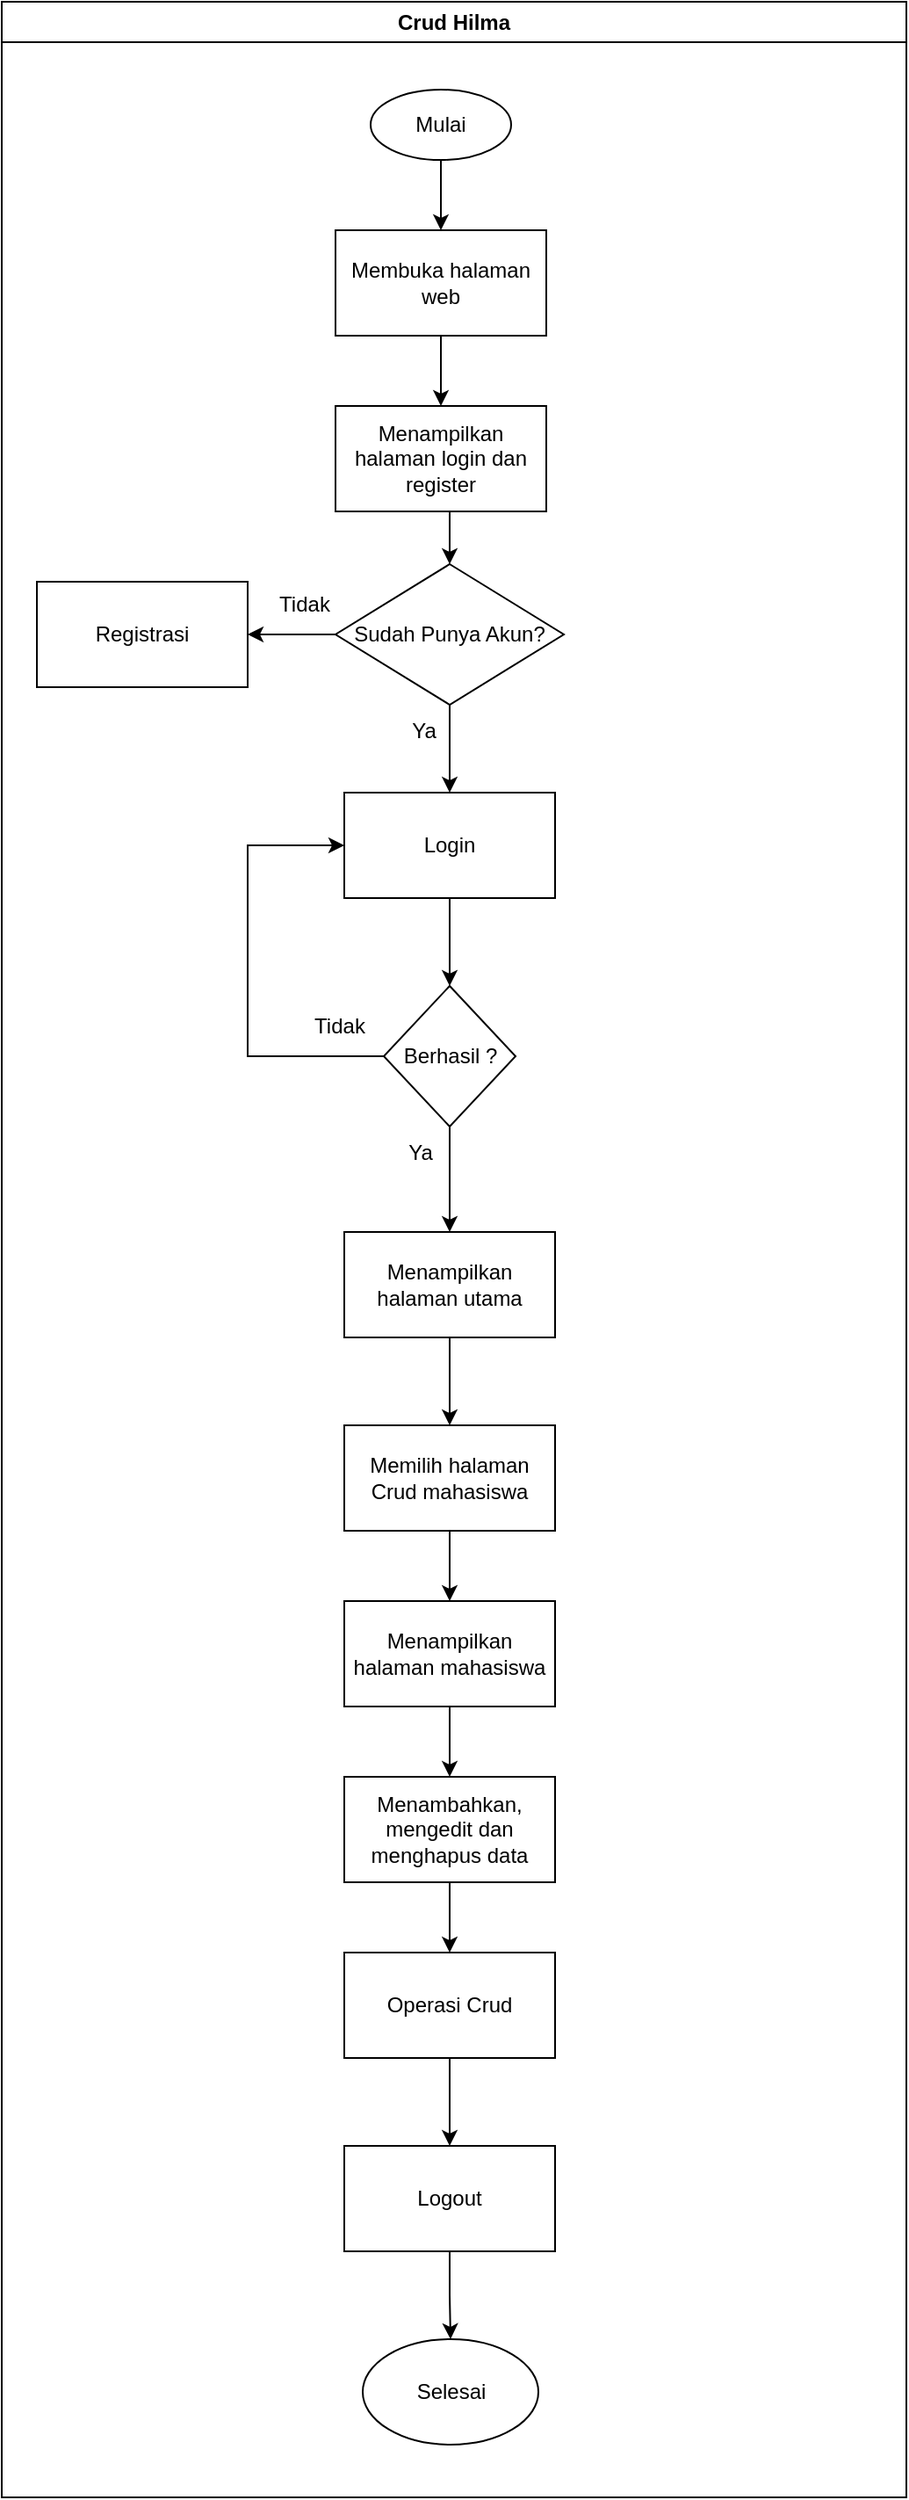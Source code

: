 <mxfile version="24.7.17">
  <diagram name="Page-1" id="yxEvMOG5IdcBQgZyu1uB">
    <mxGraphModel dx="1114" dy="709" grid="1" gridSize="10" guides="1" tooltips="1" connect="1" arrows="1" fold="1" page="1" pageScale="1" pageWidth="850" pageHeight="1100" math="0" shadow="0">
      <root>
        <mxCell id="0" />
        <mxCell id="1" parent="0" />
        <mxCell id="vLctxdubMTmpN6FHkEXN-1" value="Crud Hilma" style="swimlane;whiteSpace=wrap;html=1;" vertex="1" parent="1">
          <mxGeometry x="18" y="30" width="515" height="1420" as="geometry" />
        </mxCell>
        <mxCell id="vLctxdubMTmpN6FHkEXN-4" style="edgeStyle=orthogonalEdgeStyle;rounded=0;orthogonalLoop=1;jettySize=auto;html=1;exitX=0.5;exitY=1;exitDx=0;exitDy=0;exitPerimeter=0;entryX=0.5;entryY=0;entryDx=0;entryDy=0;" edge="1" parent="vLctxdubMTmpN6FHkEXN-1" source="vLctxdubMTmpN6FHkEXN-2" target="vLctxdubMTmpN6FHkEXN-3">
          <mxGeometry relative="1" as="geometry" />
        </mxCell>
        <mxCell id="vLctxdubMTmpN6FHkEXN-2" value="Mulai" style="strokeWidth=1;html=1;shape=mxgraph.flowchart.start_1;whiteSpace=wrap;" vertex="1" parent="vLctxdubMTmpN6FHkEXN-1">
          <mxGeometry x="210" y="50" width="80" height="40" as="geometry" />
        </mxCell>
        <mxCell id="vLctxdubMTmpN6FHkEXN-7" style="edgeStyle=orthogonalEdgeStyle;rounded=0;orthogonalLoop=1;jettySize=auto;html=1;exitX=0.5;exitY=1;exitDx=0;exitDy=0;entryX=0.5;entryY=0;entryDx=0;entryDy=0;" edge="1" parent="vLctxdubMTmpN6FHkEXN-1" source="vLctxdubMTmpN6FHkEXN-3" target="vLctxdubMTmpN6FHkEXN-5">
          <mxGeometry relative="1" as="geometry" />
        </mxCell>
        <mxCell id="vLctxdubMTmpN6FHkEXN-3" value="Membuka halaman web" style="rounded=0;whiteSpace=wrap;html=1;" vertex="1" parent="vLctxdubMTmpN6FHkEXN-1">
          <mxGeometry x="190" y="130" width="120" height="60" as="geometry" />
        </mxCell>
        <mxCell id="vLctxdubMTmpN6FHkEXN-5" value="Menampilkan halaman login dan register" style="rounded=0;whiteSpace=wrap;html=1;" vertex="1" parent="vLctxdubMTmpN6FHkEXN-1">
          <mxGeometry x="190" y="230" width="120" height="60" as="geometry" />
        </mxCell>
        <mxCell id="vLctxdubMTmpN6FHkEXN-6" value="Login" style="rounded=0;whiteSpace=wrap;html=1;" vertex="1" parent="vLctxdubMTmpN6FHkEXN-1">
          <mxGeometry x="195" y="450" width="120" height="60" as="geometry" />
        </mxCell>
        <mxCell id="vLctxdubMTmpN6FHkEXN-15" style="edgeStyle=orthogonalEdgeStyle;rounded=0;orthogonalLoop=1;jettySize=auto;html=1;exitX=0.5;exitY=1;exitDx=0;exitDy=0;exitPerimeter=0;entryX=0.5;entryY=0;entryDx=0;entryDy=0;" edge="1" parent="vLctxdubMTmpN6FHkEXN-1" source="vLctxdubMTmpN6FHkEXN-8" target="vLctxdubMTmpN6FHkEXN-6">
          <mxGeometry relative="1" as="geometry" />
        </mxCell>
        <mxCell id="vLctxdubMTmpN6FHkEXN-19" style="edgeStyle=orthogonalEdgeStyle;rounded=0;orthogonalLoop=1;jettySize=auto;html=1;exitX=0;exitY=0.5;exitDx=0;exitDy=0;exitPerimeter=0;entryX=1;entryY=0.5;entryDx=0;entryDy=0;" edge="1" parent="vLctxdubMTmpN6FHkEXN-1" source="vLctxdubMTmpN6FHkEXN-8" target="vLctxdubMTmpN6FHkEXN-18">
          <mxGeometry relative="1" as="geometry" />
        </mxCell>
        <mxCell id="vLctxdubMTmpN6FHkEXN-8" value="Sudah Punya Akun?" style="strokeWidth=1;html=1;shape=mxgraph.flowchart.decision;whiteSpace=wrap;" vertex="1" parent="vLctxdubMTmpN6FHkEXN-1">
          <mxGeometry x="190" y="320" width="130" height="80" as="geometry" />
        </mxCell>
        <mxCell id="vLctxdubMTmpN6FHkEXN-9" style="edgeStyle=orthogonalEdgeStyle;rounded=0;orthogonalLoop=1;jettySize=auto;html=1;exitX=0.5;exitY=1;exitDx=0;exitDy=0;entryX=0.5;entryY=0;entryDx=0;entryDy=0;entryPerimeter=0;" edge="1" parent="vLctxdubMTmpN6FHkEXN-1" source="vLctxdubMTmpN6FHkEXN-5" target="vLctxdubMTmpN6FHkEXN-8">
          <mxGeometry relative="1" as="geometry" />
        </mxCell>
        <mxCell id="vLctxdubMTmpN6FHkEXN-16" value="Ya" style="text;html=1;align=center;verticalAlign=middle;resizable=0;points=[];autosize=1;strokeColor=none;fillColor=none;" vertex="1" parent="vLctxdubMTmpN6FHkEXN-1">
          <mxGeometry x="220" y="400" width="40" height="30" as="geometry" />
        </mxCell>
        <mxCell id="vLctxdubMTmpN6FHkEXN-18" value="Registrasi" style="rounded=0;whiteSpace=wrap;html=1;" vertex="1" parent="vLctxdubMTmpN6FHkEXN-1">
          <mxGeometry x="20" y="330" width="120" height="60" as="geometry" />
        </mxCell>
        <mxCell id="vLctxdubMTmpN6FHkEXN-25" style="edgeStyle=orthogonalEdgeStyle;rounded=0;orthogonalLoop=1;jettySize=auto;html=1;exitX=0.5;exitY=1;exitDx=0;exitDy=0;exitPerimeter=0;" edge="1" parent="vLctxdubMTmpN6FHkEXN-1" source="vLctxdubMTmpN6FHkEXN-21" target="vLctxdubMTmpN6FHkEXN-24">
          <mxGeometry relative="1" as="geometry" />
        </mxCell>
        <mxCell id="vLctxdubMTmpN6FHkEXN-26" style="edgeStyle=orthogonalEdgeStyle;rounded=0;orthogonalLoop=1;jettySize=auto;html=1;exitX=0;exitY=0.5;exitDx=0;exitDy=0;exitPerimeter=0;entryX=0;entryY=0.5;entryDx=0;entryDy=0;" edge="1" parent="vLctxdubMTmpN6FHkEXN-1" source="vLctxdubMTmpN6FHkEXN-21" target="vLctxdubMTmpN6FHkEXN-6">
          <mxGeometry relative="1" as="geometry">
            <Array as="points">
              <mxPoint x="140" y="600" />
              <mxPoint x="140" y="480" />
            </Array>
          </mxGeometry>
        </mxCell>
        <mxCell id="vLctxdubMTmpN6FHkEXN-21" value="Berhasil ?" style="strokeWidth=1;html=1;shape=mxgraph.flowchart.decision;whiteSpace=wrap;" vertex="1" parent="vLctxdubMTmpN6FHkEXN-1">
          <mxGeometry x="217.5" y="560" width="75" height="80" as="geometry" />
        </mxCell>
        <mxCell id="vLctxdubMTmpN6FHkEXN-22" style="edgeStyle=orthogonalEdgeStyle;rounded=0;orthogonalLoop=1;jettySize=auto;html=1;exitX=0.5;exitY=1;exitDx=0;exitDy=0;entryX=0.5;entryY=0;entryDx=0;entryDy=0;entryPerimeter=0;" edge="1" parent="vLctxdubMTmpN6FHkEXN-1" source="vLctxdubMTmpN6FHkEXN-6" target="vLctxdubMTmpN6FHkEXN-21">
          <mxGeometry relative="1" as="geometry" />
        </mxCell>
        <mxCell id="vLctxdubMTmpN6FHkEXN-33" style="edgeStyle=orthogonalEdgeStyle;rounded=0;orthogonalLoop=1;jettySize=auto;html=1;exitX=0.5;exitY=1;exitDx=0;exitDy=0;entryX=0.5;entryY=0;entryDx=0;entryDy=0;" edge="1" parent="vLctxdubMTmpN6FHkEXN-1" source="vLctxdubMTmpN6FHkEXN-24" target="vLctxdubMTmpN6FHkEXN-34">
          <mxGeometry relative="1" as="geometry">
            <mxPoint x="255" y="800" as="targetPoint" />
          </mxGeometry>
        </mxCell>
        <mxCell id="vLctxdubMTmpN6FHkEXN-24" value="Menampilkan halaman utama" style="rounded=0;whiteSpace=wrap;html=1;" vertex="1" parent="vLctxdubMTmpN6FHkEXN-1">
          <mxGeometry x="195" y="700" width="120" height="60" as="geometry" />
        </mxCell>
        <mxCell id="vLctxdubMTmpN6FHkEXN-27" value="Ya" style="text;html=1;align=center;verticalAlign=middle;resizable=0;points=[];autosize=1;strokeColor=none;fillColor=none;" vertex="1" parent="vLctxdubMTmpN6FHkEXN-1">
          <mxGeometry x="217.5" y="640" width="40" height="30" as="geometry" />
        </mxCell>
        <mxCell id="vLctxdubMTmpN6FHkEXN-38" style="edgeStyle=orthogonalEdgeStyle;rounded=0;orthogonalLoop=1;jettySize=auto;html=1;exitX=0.5;exitY=1;exitDx=0;exitDy=0;entryX=0.5;entryY=0;entryDx=0;entryDy=0;" edge="1" parent="vLctxdubMTmpN6FHkEXN-1" source="vLctxdubMTmpN6FHkEXN-34" target="vLctxdubMTmpN6FHkEXN-37">
          <mxGeometry relative="1" as="geometry" />
        </mxCell>
        <mxCell id="vLctxdubMTmpN6FHkEXN-34" value="Memilih halaman Crud mahasiswa" style="whiteSpace=wrap;html=1;rounded=0;" vertex="1" parent="vLctxdubMTmpN6FHkEXN-1">
          <mxGeometry x="195" y="810" width="120" height="60" as="geometry" />
        </mxCell>
        <mxCell id="vLctxdubMTmpN6FHkEXN-40" value="" style="edgeStyle=orthogonalEdgeStyle;rounded=0;orthogonalLoop=1;jettySize=auto;html=1;" edge="1" parent="vLctxdubMTmpN6FHkEXN-1" source="vLctxdubMTmpN6FHkEXN-37" target="vLctxdubMTmpN6FHkEXN-39">
          <mxGeometry relative="1" as="geometry" />
        </mxCell>
        <mxCell id="vLctxdubMTmpN6FHkEXN-37" value="Menampilkan halaman mahasiswa" style="whiteSpace=wrap;html=1;rounded=0;" vertex="1" parent="vLctxdubMTmpN6FHkEXN-1">
          <mxGeometry x="195" y="910" width="120" height="60" as="geometry" />
        </mxCell>
        <mxCell id="vLctxdubMTmpN6FHkEXN-44" style="edgeStyle=orthogonalEdgeStyle;rounded=0;orthogonalLoop=1;jettySize=auto;html=1;exitX=0.5;exitY=1;exitDx=0;exitDy=0;entryX=0.5;entryY=0;entryDx=0;entryDy=0;" edge="1" parent="vLctxdubMTmpN6FHkEXN-1" source="vLctxdubMTmpN6FHkEXN-39" target="vLctxdubMTmpN6FHkEXN-43">
          <mxGeometry relative="1" as="geometry" />
        </mxCell>
        <mxCell id="vLctxdubMTmpN6FHkEXN-39" value="Menambahkan, mengedit dan menghapus data" style="whiteSpace=wrap;html=1;rounded=0;" vertex="1" parent="vLctxdubMTmpN6FHkEXN-1">
          <mxGeometry x="195" y="1010" width="120" height="60" as="geometry" />
        </mxCell>
        <mxCell id="vLctxdubMTmpN6FHkEXN-43" value="Operasi Crud" style="whiteSpace=wrap;html=1;rounded=0;" vertex="1" parent="vLctxdubMTmpN6FHkEXN-1">
          <mxGeometry x="195" y="1110" width="120" height="60" as="geometry" />
        </mxCell>
        <mxCell id="vLctxdubMTmpN6FHkEXN-46" value="Logout" style="whiteSpace=wrap;html=1;" vertex="1" parent="vLctxdubMTmpN6FHkEXN-1">
          <mxGeometry x="195" y="1220" width="120" height="60" as="geometry" />
        </mxCell>
        <mxCell id="vLctxdubMTmpN6FHkEXN-48" style="edgeStyle=orthogonalEdgeStyle;rounded=0;orthogonalLoop=1;jettySize=auto;html=1;exitX=0.5;exitY=1;exitDx=0;exitDy=0;entryX=0.5;entryY=0;entryDx=0;entryDy=0;" edge="1" parent="vLctxdubMTmpN6FHkEXN-1" source="vLctxdubMTmpN6FHkEXN-43" target="vLctxdubMTmpN6FHkEXN-46">
          <mxGeometry relative="1" as="geometry" />
        </mxCell>
        <mxCell id="vLctxdubMTmpN6FHkEXN-49" value="Selesai" style="strokeWidth=1;html=1;shape=mxgraph.flowchart.start_1;whiteSpace=wrap;" vertex="1" parent="vLctxdubMTmpN6FHkEXN-1">
          <mxGeometry x="205.5" y="1330" width="100" height="60" as="geometry" />
        </mxCell>
        <mxCell id="vLctxdubMTmpN6FHkEXN-50" style="edgeStyle=orthogonalEdgeStyle;rounded=0;orthogonalLoop=1;jettySize=auto;html=1;exitX=0.5;exitY=1;exitDx=0;exitDy=0;entryX=0.5;entryY=0;entryDx=0;entryDy=0;entryPerimeter=0;" edge="1" parent="vLctxdubMTmpN6FHkEXN-1" source="vLctxdubMTmpN6FHkEXN-46" target="vLctxdubMTmpN6FHkEXN-49">
          <mxGeometry relative="1" as="geometry" />
        </mxCell>
        <mxCell id="vLctxdubMTmpN6FHkEXN-20" value="Tidak" style="text;html=1;align=center;verticalAlign=middle;resizable=0;points=[];autosize=1;strokeColor=none;fillColor=none;" vertex="1" parent="1">
          <mxGeometry x="165" y="358" width="50" height="30" as="geometry" />
        </mxCell>
        <mxCell id="vLctxdubMTmpN6FHkEXN-28" value="Tidak" style="text;html=1;align=center;verticalAlign=middle;resizable=0;points=[];autosize=1;strokeColor=none;fillColor=none;" vertex="1" parent="1">
          <mxGeometry x="185" y="598" width="50" height="30" as="geometry" />
        </mxCell>
      </root>
    </mxGraphModel>
  </diagram>
</mxfile>
